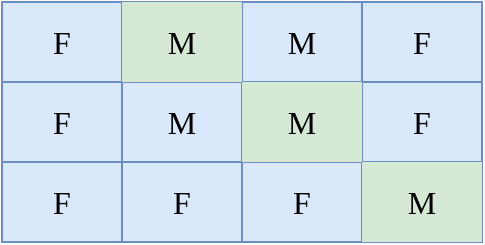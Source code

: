 <mxfile version="24.2.5" type="device">
  <diagram name="Page-1" id="LjialnSXJTE5UOslRlPB">
    <mxGraphModel dx="1420" dy="821" grid="1" gridSize="10" guides="1" tooltips="1" connect="1" arrows="1" fold="1" page="1" pageScale="1" pageWidth="850" pageHeight="1100" math="0" shadow="0">
      <root>
        <mxCell id="0" />
        <mxCell id="1" parent="0" />
        <mxCell id="yYWIOKQ4MQgPMTUJQVli-1" value="" style="shape=table;startSize=0;container=1;collapsible=0;childLayout=tableLayout;fontSize=16;rounded=1;shadow=0;strokeColor=#6c8ebf;strokeWidth=1;fontFamily=Ubuntu;fontStyle=0;fillColor=#dae8fc;" vertex="1" parent="1">
          <mxGeometry x="330" y="360" width="240" height="120" as="geometry" />
        </mxCell>
        <mxCell id="yYWIOKQ4MQgPMTUJQVli-2" value="" style="shape=tableRow;horizontal=0;startSize=0;swimlaneHead=0;swimlaneBody=0;strokeColor=inherit;top=0;left=0;bottom=0;right=0;collapsible=0;dropTarget=0;fillColor=none;points=[[0,0.5],[1,0.5]];portConstraint=eastwest;fontSize=16;rounded=1;shadow=0;strokeWidth=1;fontFamily=Ubuntu;fontStyle=0;" vertex="1" parent="yYWIOKQ4MQgPMTUJQVli-1">
          <mxGeometry width="240" height="40" as="geometry" />
        </mxCell>
        <mxCell id="yYWIOKQ4MQgPMTUJQVli-18" value="F" style="shape=partialRectangle;html=1;whiteSpace=wrap;connectable=0;strokeColor=inherit;overflow=hidden;fillColor=none;top=0;left=0;bottom=0;right=0;pointerEvents=1;fontSize=16;rounded=1;shadow=0;strokeWidth=1;fontFamily=Ubuntu;fontStyle=0;" vertex="1" parent="yYWIOKQ4MQgPMTUJQVli-2">
          <mxGeometry width="60" height="40" as="geometry">
            <mxRectangle width="60" height="40" as="alternateBounds" />
          </mxGeometry>
        </mxCell>
        <mxCell id="yYWIOKQ4MQgPMTUJQVli-3" value="M" style="shape=partialRectangle;html=1;whiteSpace=wrap;connectable=0;strokeColor=#82b366;overflow=hidden;fillColor=#d5e8d4;top=0;left=0;bottom=0;right=0;pointerEvents=1;fontSize=16;rounded=1;shadow=0;strokeWidth=1;fontFamily=Ubuntu;fontStyle=0;" vertex="1" parent="yYWIOKQ4MQgPMTUJQVli-2">
          <mxGeometry x="60" width="60" height="40" as="geometry">
            <mxRectangle width="60" height="40" as="alternateBounds" />
          </mxGeometry>
        </mxCell>
        <mxCell id="yYWIOKQ4MQgPMTUJQVli-4" value="M" style="shape=partialRectangle;html=1;whiteSpace=wrap;connectable=0;strokeColor=inherit;overflow=hidden;fillColor=none;top=0;left=0;bottom=0;right=0;pointerEvents=1;fontSize=16;rounded=1;shadow=0;strokeWidth=1;fontFamily=Ubuntu;fontStyle=0;" vertex="1" parent="yYWIOKQ4MQgPMTUJQVli-2">
          <mxGeometry x="120" width="60" height="40" as="geometry">
            <mxRectangle width="60" height="40" as="alternateBounds" />
          </mxGeometry>
        </mxCell>
        <mxCell id="yYWIOKQ4MQgPMTUJQVli-5" value="F" style="shape=partialRectangle;html=1;whiteSpace=wrap;connectable=0;strokeColor=inherit;overflow=hidden;fillColor=none;top=0;left=0;bottom=0;right=0;pointerEvents=1;fontSize=16;rounded=1;shadow=0;strokeWidth=1;fontFamily=Ubuntu;fontStyle=0;" vertex="1" parent="yYWIOKQ4MQgPMTUJQVli-2">
          <mxGeometry x="180" width="60" height="40" as="geometry">
            <mxRectangle width="60" height="40" as="alternateBounds" />
          </mxGeometry>
        </mxCell>
        <mxCell id="yYWIOKQ4MQgPMTUJQVli-6" value="" style="shape=tableRow;horizontal=0;startSize=0;swimlaneHead=0;swimlaneBody=0;strokeColor=inherit;top=0;left=0;bottom=0;right=0;collapsible=0;dropTarget=0;fillColor=none;points=[[0,0.5],[1,0.5]];portConstraint=eastwest;fontSize=16;rounded=1;shadow=0;strokeWidth=1;fontFamily=Ubuntu;fontStyle=0;" vertex="1" parent="yYWIOKQ4MQgPMTUJQVli-1">
          <mxGeometry y="40" width="240" height="40" as="geometry" />
        </mxCell>
        <mxCell id="yYWIOKQ4MQgPMTUJQVli-19" value="F" style="shape=partialRectangle;html=1;whiteSpace=wrap;connectable=0;strokeColor=inherit;overflow=hidden;fillColor=none;top=0;left=0;bottom=0;right=0;pointerEvents=1;fontSize=16;rounded=1;shadow=0;strokeWidth=1;fontFamily=Ubuntu;fontStyle=0;" vertex="1" parent="yYWIOKQ4MQgPMTUJQVli-6">
          <mxGeometry width="60" height="40" as="geometry">
            <mxRectangle width="60" height="40" as="alternateBounds" />
          </mxGeometry>
        </mxCell>
        <mxCell id="yYWIOKQ4MQgPMTUJQVli-7" value="M" style="shape=partialRectangle;html=1;whiteSpace=wrap;connectable=0;strokeColor=inherit;overflow=hidden;fillColor=none;top=0;left=0;bottom=0;right=0;pointerEvents=1;fontSize=16;rounded=1;shadow=0;strokeWidth=1;fontFamily=Ubuntu;fontStyle=0;" vertex="1" parent="yYWIOKQ4MQgPMTUJQVli-6">
          <mxGeometry x="60" width="60" height="40" as="geometry">
            <mxRectangle width="60" height="40" as="alternateBounds" />
          </mxGeometry>
        </mxCell>
        <mxCell id="yYWIOKQ4MQgPMTUJQVli-8" value="M" style="shape=partialRectangle;html=1;whiteSpace=wrap;connectable=0;strokeColor=#82b366;overflow=hidden;fillColor=#d5e8d4;top=0;left=0;bottom=0;right=0;pointerEvents=1;fontSize=16;rounded=1;shadow=0;strokeWidth=1;fontFamily=Ubuntu;fontStyle=0;" vertex="1" parent="yYWIOKQ4MQgPMTUJQVli-6">
          <mxGeometry x="120" width="60" height="40" as="geometry">
            <mxRectangle width="60" height="40" as="alternateBounds" />
          </mxGeometry>
        </mxCell>
        <mxCell id="yYWIOKQ4MQgPMTUJQVli-9" value="F" style="shape=partialRectangle;html=1;whiteSpace=wrap;connectable=0;strokeColor=inherit;overflow=hidden;fillColor=none;top=0;left=0;bottom=0;right=0;pointerEvents=1;fontSize=16;rounded=1;shadow=0;strokeWidth=1;fontFamily=Ubuntu;fontStyle=0;" vertex="1" parent="yYWIOKQ4MQgPMTUJQVli-6">
          <mxGeometry x="180" width="60" height="40" as="geometry">
            <mxRectangle width="60" height="40" as="alternateBounds" />
          </mxGeometry>
        </mxCell>
        <mxCell id="yYWIOKQ4MQgPMTUJQVli-10" value="" style="shape=tableRow;horizontal=0;startSize=0;swimlaneHead=0;swimlaneBody=0;strokeColor=inherit;top=0;left=0;bottom=0;right=0;collapsible=0;dropTarget=0;fillColor=none;points=[[0,0.5],[1,0.5]];portConstraint=eastwest;fontSize=16;rounded=1;shadow=0;strokeWidth=1;fontFamily=Ubuntu;fontStyle=0;" vertex="1" parent="yYWIOKQ4MQgPMTUJQVli-1">
          <mxGeometry y="80" width="240" height="40" as="geometry" />
        </mxCell>
        <mxCell id="yYWIOKQ4MQgPMTUJQVli-20" value="F" style="shape=partialRectangle;html=1;whiteSpace=wrap;connectable=0;strokeColor=inherit;overflow=hidden;fillColor=none;top=0;left=0;bottom=0;right=0;pointerEvents=1;fontSize=16;rounded=1;shadow=0;strokeWidth=1;fontFamily=Ubuntu;fontStyle=0;" vertex="1" parent="yYWIOKQ4MQgPMTUJQVli-10">
          <mxGeometry width="60" height="40" as="geometry">
            <mxRectangle width="60" height="40" as="alternateBounds" />
          </mxGeometry>
        </mxCell>
        <mxCell id="yYWIOKQ4MQgPMTUJQVli-11" value="F" style="shape=partialRectangle;html=1;whiteSpace=wrap;connectable=0;strokeColor=inherit;overflow=hidden;fillColor=none;top=0;left=0;bottom=0;right=0;pointerEvents=1;fontSize=16;rounded=1;shadow=0;strokeWidth=1;fontFamily=Ubuntu;fontStyle=0;" vertex="1" parent="yYWIOKQ4MQgPMTUJQVli-10">
          <mxGeometry x="60" width="60" height="40" as="geometry">
            <mxRectangle width="60" height="40" as="alternateBounds" />
          </mxGeometry>
        </mxCell>
        <mxCell id="yYWIOKQ4MQgPMTUJQVli-12" value="F" style="shape=partialRectangle;html=1;whiteSpace=wrap;connectable=0;strokeColor=inherit;overflow=hidden;fillColor=none;top=0;left=0;bottom=0;right=0;pointerEvents=1;fontSize=16;rounded=1;shadow=0;strokeWidth=1;fontFamily=Ubuntu;fontStyle=0;" vertex="1" parent="yYWIOKQ4MQgPMTUJQVli-10">
          <mxGeometry x="120" width="60" height="40" as="geometry">
            <mxRectangle width="60" height="40" as="alternateBounds" />
          </mxGeometry>
        </mxCell>
        <mxCell id="yYWIOKQ4MQgPMTUJQVli-13" value="M" style="shape=partialRectangle;html=1;whiteSpace=wrap;connectable=0;strokeColor=#82b366;overflow=hidden;fillColor=#d5e8d4;top=0;left=0;bottom=0;right=0;pointerEvents=1;fontSize=16;rounded=1;shadow=0;strokeWidth=1;fontFamily=Ubuntu;fontStyle=0;" vertex="1" parent="yYWIOKQ4MQgPMTUJQVli-10">
          <mxGeometry x="180" width="60" height="40" as="geometry">
            <mxRectangle width="60" height="40" as="alternateBounds" />
          </mxGeometry>
        </mxCell>
      </root>
    </mxGraphModel>
  </diagram>
</mxfile>
